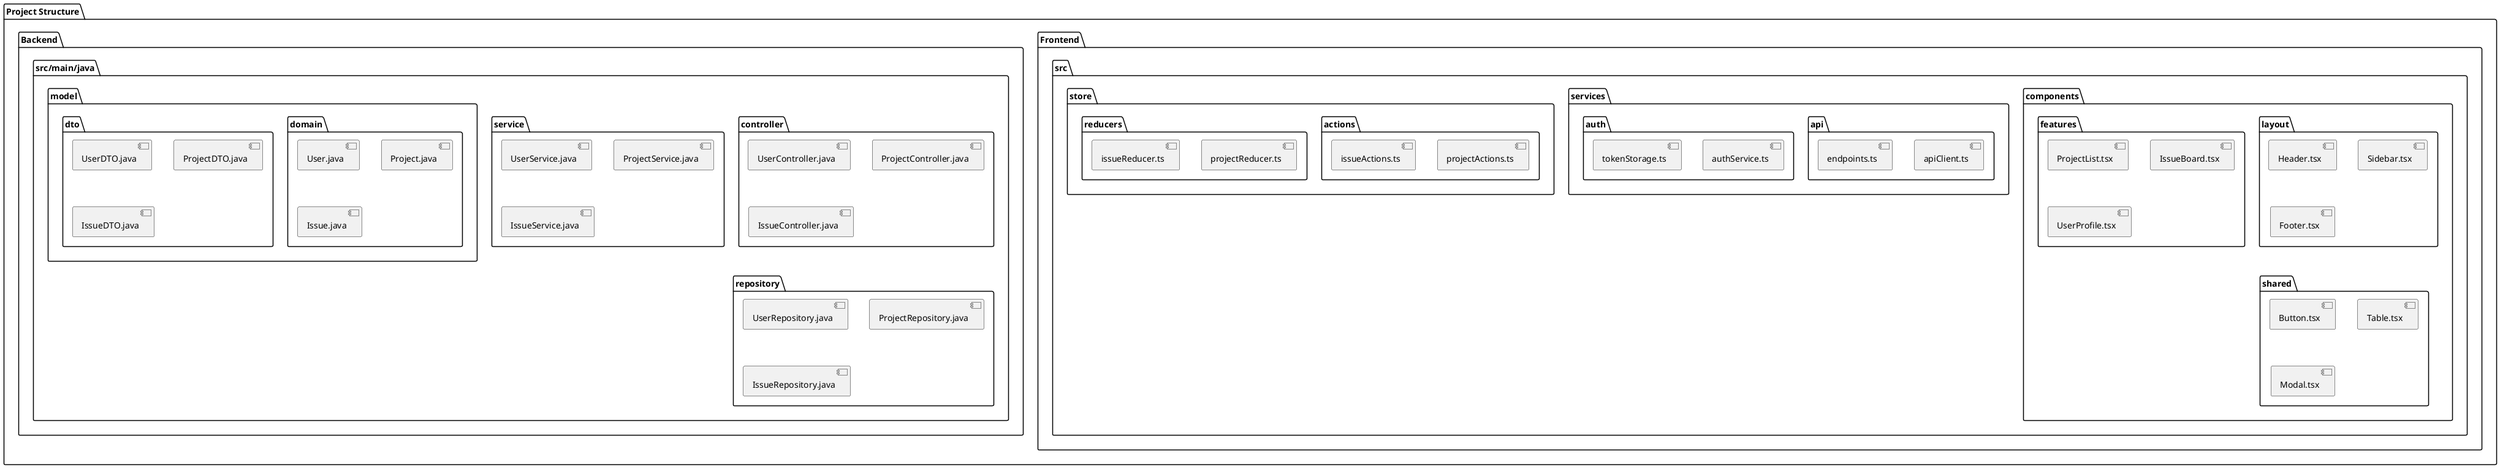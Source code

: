 @startuml
package "Project Structure" {
  package "Frontend" {
    folder "src" {
      folder "components" {
        folder "layout" {
          [Header.tsx]
          [Sidebar.tsx]
          [Footer.tsx]
        }
        folder "features" {
          [ProjectList.tsx]
          [IssueBoard.tsx]
          [UserProfile.tsx]
        }
        folder "shared" {
          [Button.tsx]
          [Table.tsx]
          [Modal.tsx]
        }
      }
      folder "services" {
        folder "api" {
          [apiClient.ts]
          [endpoints.ts]
        }
        folder "auth" {
          [authService.ts]
          [tokenStorage.ts]
        }
      }
      folder "store" {
        folder "actions" {
          [projectActions.ts]
          [issueActions.ts]
        }
        folder "reducers" {
          [projectReducer.ts]
          [issueReducer.ts]
        }
      }
    }
  }

  package "Backend" {
    folder "src/main/java" {
      folder "controller" {
        [UserController.java]
        [ProjectController.java]
        [IssueController.java]
      }
      folder "service" {
        [UserService.java]
        [ProjectService.java]
        [IssueService.java]
      }
      folder "repository" {
        [UserRepository.java]
        [ProjectRepository.java]
        [IssueRepository.java]
      }
      folder "model" {
        folder "domain" {
          [User.java]
          [Project.java]
          [Issue.java]
        }
        folder "dto" {
          [UserDTO.java]
          [ProjectDTO.java]
          [IssueDTO.java]
        }
      }
    }
  }
}
@enduml 